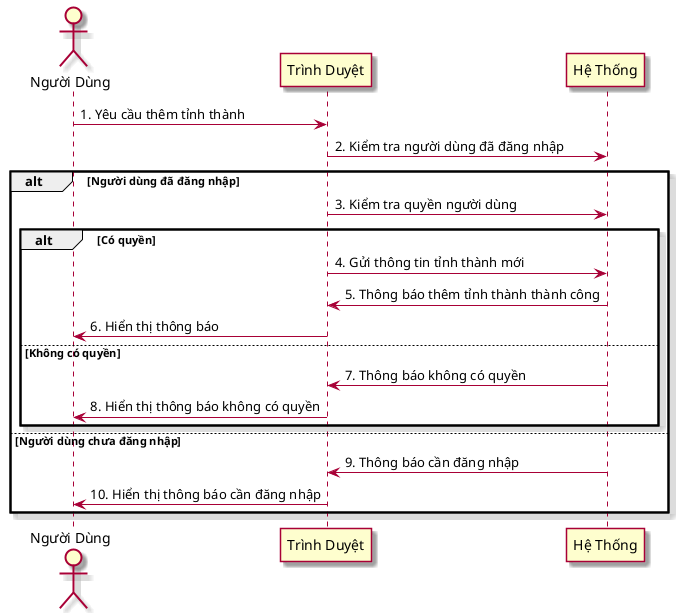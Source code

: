 @startuml "them tinh thanh"

skin rose
actor "Người Dùng" as User
participant "Trình Duyệt" as Browser
participant "Hệ Thống" as Server

User -> Browser: 1. Yêu cầu thêm tỉnh thành
Browser -> Server: 2. Kiểm tra người dùng đã đăng nhập
alt Người dùng đã đăng nhập
    Browser -> Server: 3. Kiểm tra quyền người dùng
    alt Có quyền
        Browser -> Server: 4. Gửi thông tin tỉnh thành mới
        Server -> Browser: 5. Thông báo thêm tỉnh thành thành công
        Browser -> User: 6. Hiển thị thông báo
    else Không có quyền
        Server -> Browser: 7. Thông báo không có quyền
        Browser -> User: 8. Hiển thị thông báo không có quyền
    end
else Người dùng chưa đăng nhập
    Server -> Browser: 9. Thông báo cần đăng nhập
    Browser -> User: 10. Hiển thị thông báo cần đăng nhập
end

@enduml